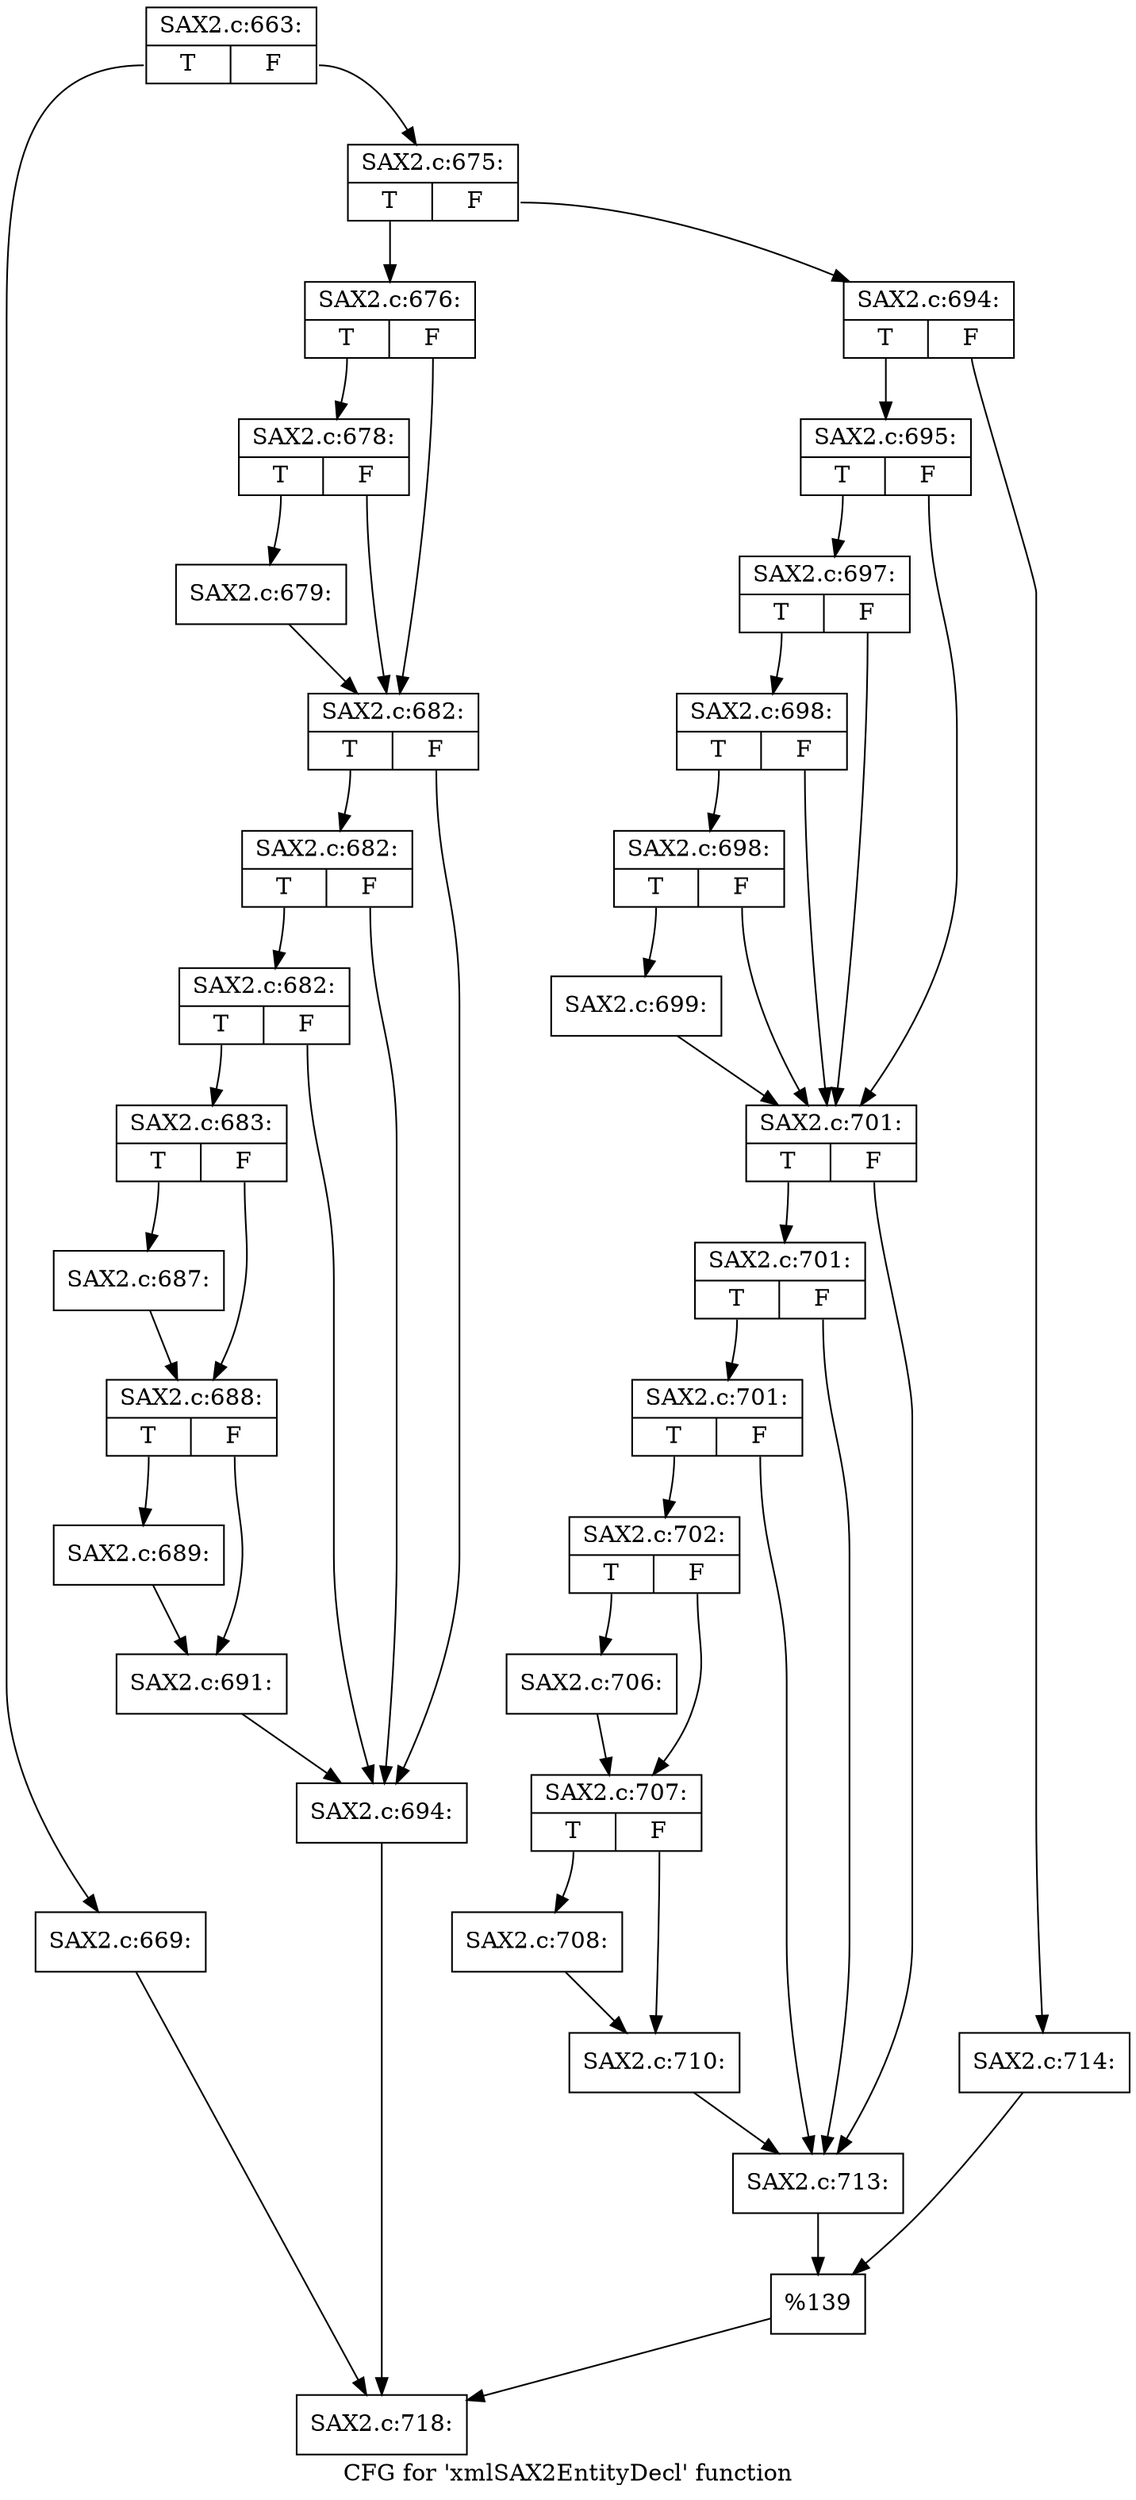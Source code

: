digraph "CFG for 'xmlSAX2EntityDecl' function" {
	label="CFG for 'xmlSAX2EntityDecl' function";

	Node0x416a740 [shape=record,label="{SAX2.c:663:|{<s0>T|<s1>F}}"];
	Node0x416a740:s0 -> Node0x4170260;
	Node0x416a740:s1 -> Node0x41702b0;
	Node0x4170260 [shape=record,label="{SAX2.c:669:}"];
	Node0x4170260 -> Node0x41706b0;
	Node0x41702b0 [shape=record,label="{SAX2.c:675:|{<s0>T|<s1>F}}"];
	Node0x41702b0:s0 -> Node0x4170660;
	Node0x41702b0:s1 -> Node0x4170700;
	Node0x4170660 [shape=record,label="{SAX2.c:676:|{<s0>T|<s1>F}}"];
	Node0x4170660:s0 -> Node0x4171be0;
	Node0x4170660:s1 -> Node0x4171830;
	Node0x4171be0 [shape=record,label="{SAX2.c:678:|{<s0>T|<s1>F}}"];
	Node0x4171be0:s0 -> Node0x4171500;
	Node0x4171be0:s1 -> Node0x4171830;
	Node0x4171500 [shape=record,label="{SAX2.c:679:}"];
	Node0x4171500 -> Node0x4171830;
	Node0x4171830 [shape=record,label="{SAX2.c:682:|{<s0>T|<s1>F}}"];
	Node0x4171830:s0 -> Node0x41729e0;
	Node0x4171830:s1 -> Node0x41726b0;
	Node0x41729e0 [shape=record,label="{SAX2.c:682:|{<s0>T|<s1>F}}"];
	Node0x41729e0:s0 -> Node0x4172990;
	Node0x41729e0:s1 -> Node0x41726b0;
	Node0x4172990 [shape=record,label="{SAX2.c:682:|{<s0>T|<s1>F}}"];
	Node0x4172990:s0 -> Node0x4172440;
	Node0x4172990:s1 -> Node0x41726b0;
	Node0x4172440 [shape=record,label="{SAX2.c:683:|{<s0>T|<s1>F}}"];
	Node0x4172440:s0 -> Node0x4173530;
	Node0x4172440:s1 -> Node0x4173580;
	Node0x4173530 [shape=record,label="{SAX2.c:687:}"];
	Node0x4173530 -> Node0x4173580;
	Node0x4173580 [shape=record,label="{SAX2.c:688:|{<s0>T|<s1>F}}"];
	Node0x4173580:s0 -> Node0x4173da0;
	Node0x4173580:s1 -> Node0x4173df0;
	Node0x4173da0 [shape=record,label="{SAX2.c:689:}"];
	Node0x4173da0 -> Node0x4173df0;
	Node0x4173df0 [shape=record,label="{SAX2.c:691:}"];
	Node0x4173df0 -> Node0x41726b0;
	Node0x41726b0 [shape=record,label="{SAX2.c:694:}"];
	Node0x41726b0 -> Node0x41706b0;
	Node0x4170700 [shape=record,label="{SAX2.c:694:|{<s0>T|<s1>F}}"];
	Node0x4170700:s0 -> Node0x4174b90;
	Node0x4170700:s1 -> Node0x4174c30;
	Node0x4174b90 [shape=record,label="{SAX2.c:695:|{<s0>T|<s1>F}}"];
	Node0x4174b90:s0 -> Node0x4176090;
	Node0x4174b90:s1 -> Node0x4175fa0;
	Node0x4176090 [shape=record,label="{SAX2.c:697:|{<s0>T|<s1>F}}"];
	Node0x4176090:s0 -> Node0x4176040;
	Node0x4176090:s1 -> Node0x4175fa0;
	Node0x4176040 [shape=record,label="{SAX2.c:698:|{<s0>T|<s1>F}}"];
	Node0x4176040:s0 -> Node0x4175ff0;
	Node0x4176040:s1 -> Node0x4175fa0;
	Node0x4175ff0 [shape=record,label="{SAX2.c:698:|{<s0>T|<s1>F}}"];
	Node0x4175ff0:s0 -> Node0x41758c0;
	Node0x4175ff0:s1 -> Node0x4175fa0;
	Node0x41758c0 [shape=record,label="{SAX2.c:699:}"];
	Node0x41758c0 -> Node0x4175fa0;
	Node0x4175fa0 [shape=record,label="{SAX2.c:701:|{<s0>T|<s1>F}}"];
	Node0x4175fa0:s0 -> Node0x40c00c0;
	Node0x4175fa0:s1 -> Node0x40bfff0;
	Node0x40c00c0 [shape=record,label="{SAX2.c:701:|{<s0>T|<s1>F}}"];
	Node0x40c00c0:s0 -> Node0x40c0040;
	Node0x40c00c0:s1 -> Node0x40bfff0;
	Node0x40c0040 [shape=record,label="{SAX2.c:701:|{<s0>T|<s1>F}}"];
	Node0x40c0040:s0 -> Node0x4175250;
	Node0x40c0040:s1 -> Node0x40bfff0;
	Node0x4175250 [shape=record,label="{SAX2.c:702:|{<s0>T|<s1>F}}"];
	Node0x4175250:s0 -> Node0x4178630;
	Node0x4175250:s1 -> Node0x4178680;
	Node0x4178630 [shape=record,label="{SAX2.c:706:}"];
	Node0x4178630 -> Node0x4178680;
	Node0x4178680 [shape=record,label="{SAX2.c:707:|{<s0>T|<s1>F}}"];
	Node0x4178680:s0 -> Node0x4178ea0;
	Node0x4178680:s1 -> Node0x4178ef0;
	Node0x4178ea0 [shape=record,label="{SAX2.c:708:}"];
	Node0x4178ea0 -> Node0x4178ef0;
	Node0x4178ef0 [shape=record,label="{SAX2.c:710:}"];
	Node0x4178ef0 -> Node0x40bfff0;
	Node0x40bfff0 [shape=record,label="{SAX2.c:713:}"];
	Node0x40bfff0 -> Node0x4174be0;
	Node0x4174c30 [shape=record,label="{SAX2.c:714:}"];
	Node0x4174c30 -> Node0x4174be0;
	Node0x4174be0 [shape=record,label="{%139}"];
	Node0x4174be0 -> Node0x41706b0;
	Node0x41706b0 [shape=record,label="{SAX2.c:718:}"];
}
